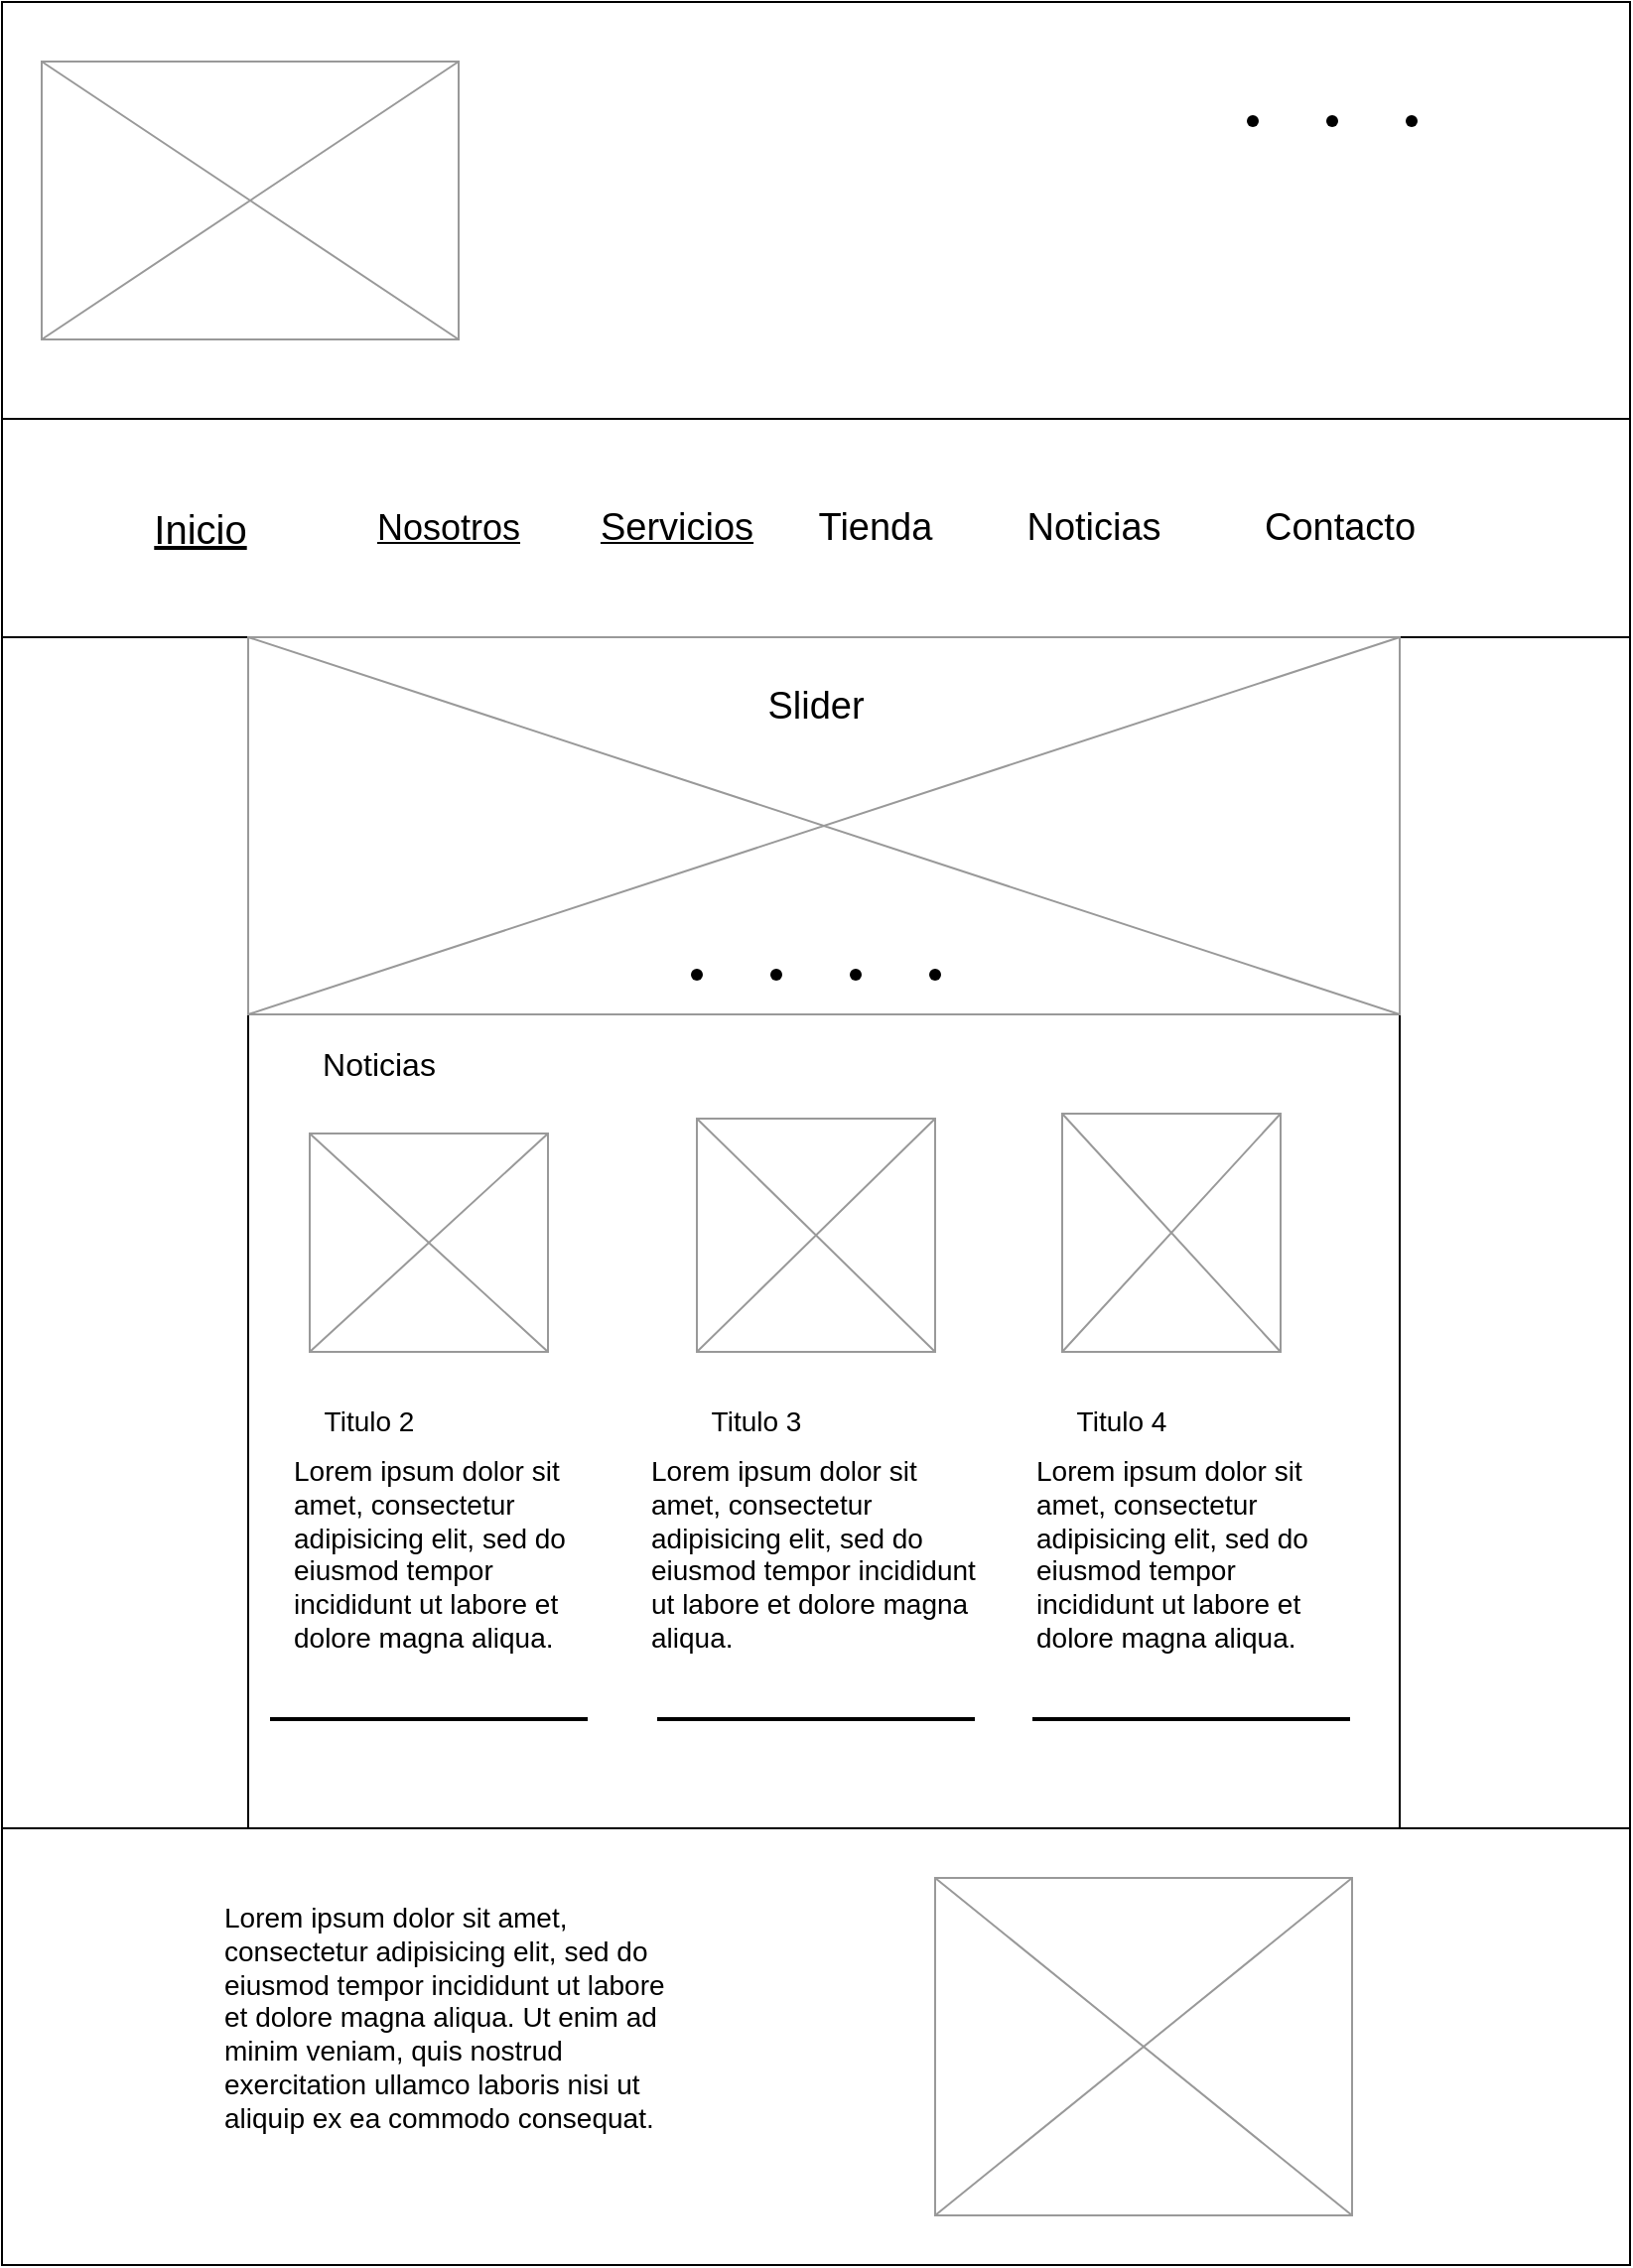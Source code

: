 <mxfile version="15.4.0" type="device"><diagram id="4b2kTzLa-sJWiEaDPHb8" name="Página-1"><mxGraphModel dx="526" dy="510" grid="1" gridSize="10" guides="1" tooltips="1" connect="1" arrows="1" fold="1" page="1" pageScale="1" pageWidth="827" pageHeight="1169" math="0" shadow="0"><root><mxCell id="0"/><mxCell id="1" parent="0"/><mxCell id="RZ2VmFaaK2DSqE1d522y-1" value="" style="rounded=0;whiteSpace=wrap;html=1;" vertex="1" parent="1"><mxGeometry width="820" height="1140" as="geometry"/></mxCell><mxCell id="RZ2VmFaaK2DSqE1d522y-2" value="" style="rounded=0;whiteSpace=wrap;html=1;" vertex="1" parent="1"><mxGeometry width="820" height="210" as="geometry"/></mxCell><mxCell id="RZ2VmFaaK2DSqE1d522y-3" value="" style="rounded=0;whiteSpace=wrap;html=1;" vertex="1" parent="1"><mxGeometry y="210" width="820" height="110" as="geometry"/></mxCell><mxCell id="RZ2VmFaaK2DSqE1d522y-4" value="" style="rounded=0;whiteSpace=wrap;html=1;" vertex="1" parent="1"><mxGeometry y="920" width="820" height="220" as="geometry"/></mxCell><mxCell id="RZ2VmFaaK2DSqE1d522y-5" value="" style="rounded=0;whiteSpace=wrap;html=1;" vertex="1" parent="1"><mxGeometry x="124" y="320" width="580" height="600" as="geometry"/></mxCell><mxCell id="RZ2VmFaaK2DSqE1d522y-6" value="" style="verticalLabelPosition=bottom;shadow=0;dashed=0;align=center;html=1;verticalAlign=top;strokeWidth=1;shape=mxgraph.mockup.graphics.simpleIcon;strokeColor=#999999;" vertex="1" parent="1"><mxGeometry x="20" y="30" width="210" height="140" as="geometry"/></mxCell><mxCell id="RZ2VmFaaK2DSqE1d522y-13" value="&lt;font style=&quot;font-size: 20px&quot;&gt;&lt;u&gt;Inicio&lt;/u&gt;&lt;/font&gt;" style="text;html=1;strokeColor=none;fillColor=none;align=center;verticalAlign=middle;whiteSpace=wrap;rounded=0;labelBackgroundColor=#FFFFFF;fontSize=14;" vertex="1" parent="1"><mxGeometry x="70" y="250" width="60" height="30" as="geometry"/></mxCell><mxCell id="RZ2VmFaaK2DSqE1d522y-14" value="&lt;font style=&quot;font-size: 18px&quot;&gt;&lt;u&gt;Nosotros&lt;/u&gt;&lt;/font&gt;" style="text;html=1;strokeColor=none;fillColor=none;align=center;verticalAlign=middle;whiteSpace=wrap;rounded=0;labelBackgroundColor=#FFFFFF;fontSize=14;" vertex="1" parent="1"><mxGeometry x="195" y="250" width="60" height="30" as="geometry"/></mxCell><mxCell id="RZ2VmFaaK2DSqE1d522y-15" value="&lt;u style=&quot;font-size: 19px&quot;&gt;Servicios&lt;/u&gt;" style="text;html=1;strokeColor=none;fillColor=none;align=center;verticalAlign=middle;whiteSpace=wrap;rounded=0;labelBackgroundColor=#FFFFFF;fontSize=14;" vertex="1" parent="1"><mxGeometry x="310" y="250" width="60" height="30" as="geometry"/></mxCell><mxCell id="RZ2VmFaaK2DSqE1d522y-16" value="" style="verticalLabelPosition=bottom;shadow=0;dashed=0;align=center;html=1;verticalAlign=top;strokeWidth=1;shape=mxgraph.mockup.graphics.simpleIcon;strokeColor=#999999;labelBackgroundColor=#FFFFFF;fontSize=14;fillColor=#FFFFFF;" vertex="1" parent="1"><mxGeometry x="124" y="320" width="580" height="190" as="geometry"/></mxCell><mxCell id="RZ2VmFaaK2DSqE1d522y-17" value="" style="verticalLabelPosition=bottom;shadow=0;dashed=0;align=center;html=1;verticalAlign=top;strokeWidth=1;shape=mxgraph.mockup.graphics.simpleIcon;strokeColor=#999999;labelBackgroundColor=#FFFFFF;fontSize=14;fillColor=#FFFFFF;" vertex="1" parent="1"><mxGeometry x="155" y="570" width="120" height="110" as="geometry"/></mxCell><mxCell id="RZ2VmFaaK2DSqE1d522y-18" value="" style="verticalLabelPosition=bottom;shadow=0;dashed=0;align=center;html=1;verticalAlign=top;strokeWidth=1;shape=mxgraph.mockup.graphics.simpleIcon;strokeColor=#999999;labelBackgroundColor=#FFFFFF;fontSize=14;fillColor=#FFFFFF;" vertex="1" parent="1"><mxGeometry x="350" y="562.5" width="120" height="117.5" as="geometry"/></mxCell><mxCell id="RZ2VmFaaK2DSqE1d522y-19" value="" style="verticalLabelPosition=bottom;shadow=0;dashed=0;align=center;html=1;verticalAlign=top;strokeWidth=1;shape=mxgraph.mockup.graphics.simpleIcon;strokeColor=#999999;labelBackgroundColor=#FFFFFF;fontSize=14;fillColor=#FFFFFF;" vertex="1" parent="1"><mxGeometry x="534" y="560" width="110" height="120" as="geometry"/></mxCell><mxCell id="RZ2VmFaaK2DSqE1d522y-20" value="" style="verticalLabelPosition=bottom;shadow=0;dashed=0;align=center;html=1;verticalAlign=top;strokeWidth=1;shape=mxgraph.mockup.graphics.simpleIcon;strokeColor=#999999;labelBackgroundColor=#FFFFFF;fontSize=14;fillColor=#FFFFFF;" vertex="1" parent="1"><mxGeometry x="470" y="945" width="210" height="170" as="geometry"/></mxCell><mxCell id="RZ2VmFaaK2DSqE1d522y-21" value="&lt;font style=&quot;font-size: 14px&quot;&gt;Lorem ipsum dolor sit amet, consectetur adipisicing elit, sed do eiusmod tempor incididunt ut labore et dolore magna aliqua. Ut enim ad minim veniam, quis nostrud exercitation ullamco laboris nisi ut aliquip ex ea commodo consequat.&amp;nbsp;&lt;/font&gt;" style="text;spacingTop=-5;whiteSpace=wrap;html=1;align=left;fontSize=12;fontFamily=Helvetica;fillColor=none;strokeColor=none;labelBackgroundColor=#FFFFFF;" vertex="1" parent="1"><mxGeometry x="110" y="955" width="230" height="160" as="geometry"/></mxCell><mxCell id="RZ2VmFaaK2DSqE1d522y-22" value="&lt;font style=&quot;font-size: 14px&quot;&gt;Lorem ipsum dolor sit amet, consectetur adipisicing elit, sed do eiusmod tempor incididunt ut labore et dolore magna aliqua.&amp;nbsp;&lt;/font&gt;" style="text;spacingTop=-5;whiteSpace=wrap;html=1;align=left;fontSize=12;fontFamily=Helvetica;fillColor=none;strokeColor=none;labelBackgroundColor=#FFFFFF;" vertex="1" parent="1"><mxGeometry x="145" y="730" width="140" height="110" as="geometry"/></mxCell><mxCell id="RZ2VmFaaK2DSqE1d522y-23" value="&lt;font style=&quot;font-size: 14px&quot;&gt;Lorem ipsum dolor sit amet, consectetur adipisicing elit, sed do eiusmod tempor incididunt ut labore et dolore magna aliqua.&lt;/font&gt;" style="text;spacingTop=-5;whiteSpace=wrap;html=1;align=left;fontSize=12;fontFamily=Helvetica;fillColor=none;strokeColor=none;labelBackgroundColor=#FFFFFF;" vertex="1" parent="1"><mxGeometry x="325" y="730" width="170" height="110" as="geometry"/></mxCell><mxCell id="RZ2VmFaaK2DSqE1d522y-24" value="&lt;font style=&quot;font-size: 14px&quot;&gt;Lorem ipsum dolor sit amet, consectetur adipisicing elit, sed do eiusmod tempor incididunt ut labore et dolore magna aliqua.&amp;nbsp;&lt;/font&gt;" style="text;spacingTop=-5;whiteSpace=wrap;html=1;align=left;fontSize=12;fontFamily=Helvetica;fillColor=none;strokeColor=none;labelBackgroundColor=#FFFFFF;" vertex="1" parent="1"><mxGeometry x="519" y="730" width="140" height="120" as="geometry"/></mxCell><mxCell id="RZ2VmFaaK2DSqE1d522y-25" value="Titulo 2" style="text;html=1;strokeColor=none;fillColor=none;align=center;verticalAlign=middle;whiteSpace=wrap;rounded=0;labelBackgroundColor=#FFFFFF;fontSize=14;" vertex="1" parent="1"><mxGeometry x="155" y="700" width="60" height="30" as="geometry"/></mxCell><mxCell id="RZ2VmFaaK2DSqE1d522y-26" value="Titulo 3" style="text;html=1;strokeColor=none;fillColor=none;align=center;verticalAlign=middle;whiteSpace=wrap;rounded=0;labelBackgroundColor=#FFFFFF;fontSize=14;" vertex="1" parent="1"><mxGeometry x="350" y="700" width="60" height="30" as="geometry"/></mxCell><mxCell id="RZ2VmFaaK2DSqE1d522y-27" value="Titulo 4" style="text;html=1;strokeColor=none;fillColor=none;align=center;verticalAlign=middle;whiteSpace=wrap;rounded=0;labelBackgroundColor=#FFFFFF;fontSize=14;" vertex="1" parent="1"><mxGeometry x="534" y="700" width="60" height="30" as="geometry"/></mxCell><mxCell id="RZ2VmFaaK2DSqE1d522y-28" value="&lt;font style=&quot;font-size: 16px&quot;&gt;Noticias&lt;/font&gt;" style="text;html=1;strokeColor=none;fillColor=none;align=center;verticalAlign=middle;whiteSpace=wrap;rounded=0;labelBackgroundColor=#FFFFFF;fontSize=14;" vertex="1" parent="1"><mxGeometry x="160" y="520" width="60" height="30" as="geometry"/></mxCell><mxCell id="RZ2VmFaaK2DSqE1d522y-29" value="&lt;font style=&quot;font-size: 19px&quot;&gt;Tienda&lt;/font&gt;" style="text;html=1;strokeColor=none;fillColor=none;align=center;verticalAlign=middle;whiteSpace=wrap;rounded=0;labelBackgroundColor=#FFFFFF;fontSize=14;" vertex="1" parent="1"><mxGeometry x="410" y="250" width="60" height="30" as="geometry"/></mxCell><mxCell id="RZ2VmFaaK2DSqE1d522y-30" value="&lt;font style=&quot;font-size: 19px&quot;&gt;Noticias&lt;br&gt;&lt;/font&gt;" style="text;html=1;strokeColor=none;fillColor=none;align=center;verticalAlign=middle;whiteSpace=wrap;rounded=0;labelBackgroundColor=#FFFFFF;fontSize=14;" vertex="1" parent="1"><mxGeometry x="520" y="250" width="60" height="30" as="geometry"/></mxCell><mxCell id="RZ2VmFaaK2DSqE1d522y-31" value="&lt;font style=&quot;font-size: 19px&quot;&gt;Contacto&lt;/font&gt;" style="text;html=1;strokeColor=none;fillColor=none;align=center;verticalAlign=middle;whiteSpace=wrap;rounded=0;labelBackgroundColor=#FFFFFF;fontSize=14;" vertex="1" parent="1"><mxGeometry x="644" y="250" width="60" height="30" as="geometry"/></mxCell><mxCell id="RZ2VmFaaK2DSqE1d522y-37" value="&lt;font style=&quot;font-size: 19px&quot;&gt;Slider&lt;/font&gt;" style="text;html=1;strokeColor=none;fillColor=none;align=center;verticalAlign=middle;whiteSpace=wrap;rounded=0;labelBackgroundColor=#FFFFFF;fontSize=14;" vertex="1" parent="1"><mxGeometry x="380" y="340" width="60" height="30" as="geometry"/></mxCell><mxCell id="RZ2VmFaaK2DSqE1d522y-38" value="" style="shape=waypoint;sketch=0;fillStyle=solid;size=6;pointerEvents=1;points=[];fillColor=none;resizable=0;rotatable=0;perimeter=centerPerimeter;snapToPoint=1;labelBackgroundColor=#FFFFFF;fontSize=17;align=left;" vertex="1" parent="1"><mxGeometry x="610" y="40" width="40" height="40" as="geometry"/></mxCell><mxCell id="RZ2VmFaaK2DSqE1d522y-39" value="" style="shape=waypoint;sketch=0;fillStyle=solid;size=6;pointerEvents=1;points=[];fillColor=none;resizable=0;rotatable=0;perimeter=centerPerimeter;snapToPoint=1;labelBackgroundColor=#FFFFFF;fontSize=14;align=left;" vertex="1" parent="1"><mxGeometry x="650" y="40" width="40" height="40" as="geometry"/></mxCell><mxCell id="RZ2VmFaaK2DSqE1d522y-40" value="" style="shape=waypoint;sketch=0;fillStyle=solid;size=6;pointerEvents=1;points=[];fillColor=none;resizable=0;rotatable=0;perimeter=centerPerimeter;snapToPoint=1;labelBackgroundColor=#FFFFFF;fontSize=14;align=left;" vertex="1" parent="1"><mxGeometry x="690" y="40" width="40" height="40" as="geometry"/></mxCell><mxCell id="RZ2VmFaaK2DSqE1d522y-41" value="" style="shape=waypoint;sketch=0;fillStyle=solid;size=6;pointerEvents=1;points=[];fillColor=none;resizable=0;rotatable=0;perimeter=centerPerimeter;snapToPoint=1;labelBackgroundColor=#FFFFFF;fontSize=17;align=left;" vertex="1" parent="1"><mxGeometry x="330" y="470" width="40" height="40" as="geometry"/></mxCell><mxCell id="RZ2VmFaaK2DSqE1d522y-42" value="" style="shape=waypoint;sketch=0;fillStyle=solid;size=6;pointerEvents=1;points=[];fillColor=none;resizable=0;rotatable=0;perimeter=centerPerimeter;snapToPoint=1;labelBackgroundColor=#FFFFFF;fontSize=17;align=left;" vertex="1" parent="1"><mxGeometry x="370" y="470" width="40" height="40" as="geometry"/></mxCell><mxCell id="RZ2VmFaaK2DSqE1d522y-43" value="" style="shape=waypoint;sketch=0;fillStyle=solid;size=6;pointerEvents=1;points=[];fillColor=none;resizable=0;rotatable=0;perimeter=centerPerimeter;snapToPoint=1;labelBackgroundColor=#FFFFFF;fontSize=17;align=left;" vertex="1" parent="1"><mxGeometry x="410" y="470" width="40" height="40" as="geometry"/></mxCell><mxCell id="RZ2VmFaaK2DSqE1d522y-44" value="" style="shape=waypoint;sketch=0;fillStyle=solid;size=6;pointerEvents=1;points=[];fillColor=none;resizable=0;rotatable=0;perimeter=centerPerimeter;snapToPoint=1;labelBackgroundColor=#FFFFFF;fontSize=17;align=left;" vertex="1" parent="1"><mxGeometry x="450" y="470" width="40" height="40" as="geometry"/></mxCell><mxCell id="RZ2VmFaaK2DSqE1d522y-45" value="" style="line;strokeWidth=2;html=1;labelBackgroundColor=#FFFFFF;fontSize=17;fillColor=#FFFFFF;align=left;" vertex="1" parent="1"><mxGeometry x="135" y="860" width="160" height="10" as="geometry"/></mxCell><mxCell id="RZ2VmFaaK2DSqE1d522y-46" value="" style="line;strokeWidth=2;html=1;labelBackgroundColor=#FFFFFF;fontSize=17;fillColor=#FFFFFF;align=left;" vertex="1" parent="1"><mxGeometry x="330" y="860" width="160" height="10" as="geometry"/></mxCell><mxCell id="RZ2VmFaaK2DSqE1d522y-47" value="" style="line;strokeWidth=2;html=1;labelBackgroundColor=#FFFFFF;fontSize=17;fillColor=#FFFFFF;align=left;" vertex="1" parent="1"><mxGeometry x="519" y="860" width="160" height="10" as="geometry"/></mxCell></root></mxGraphModel></diagram></mxfile>